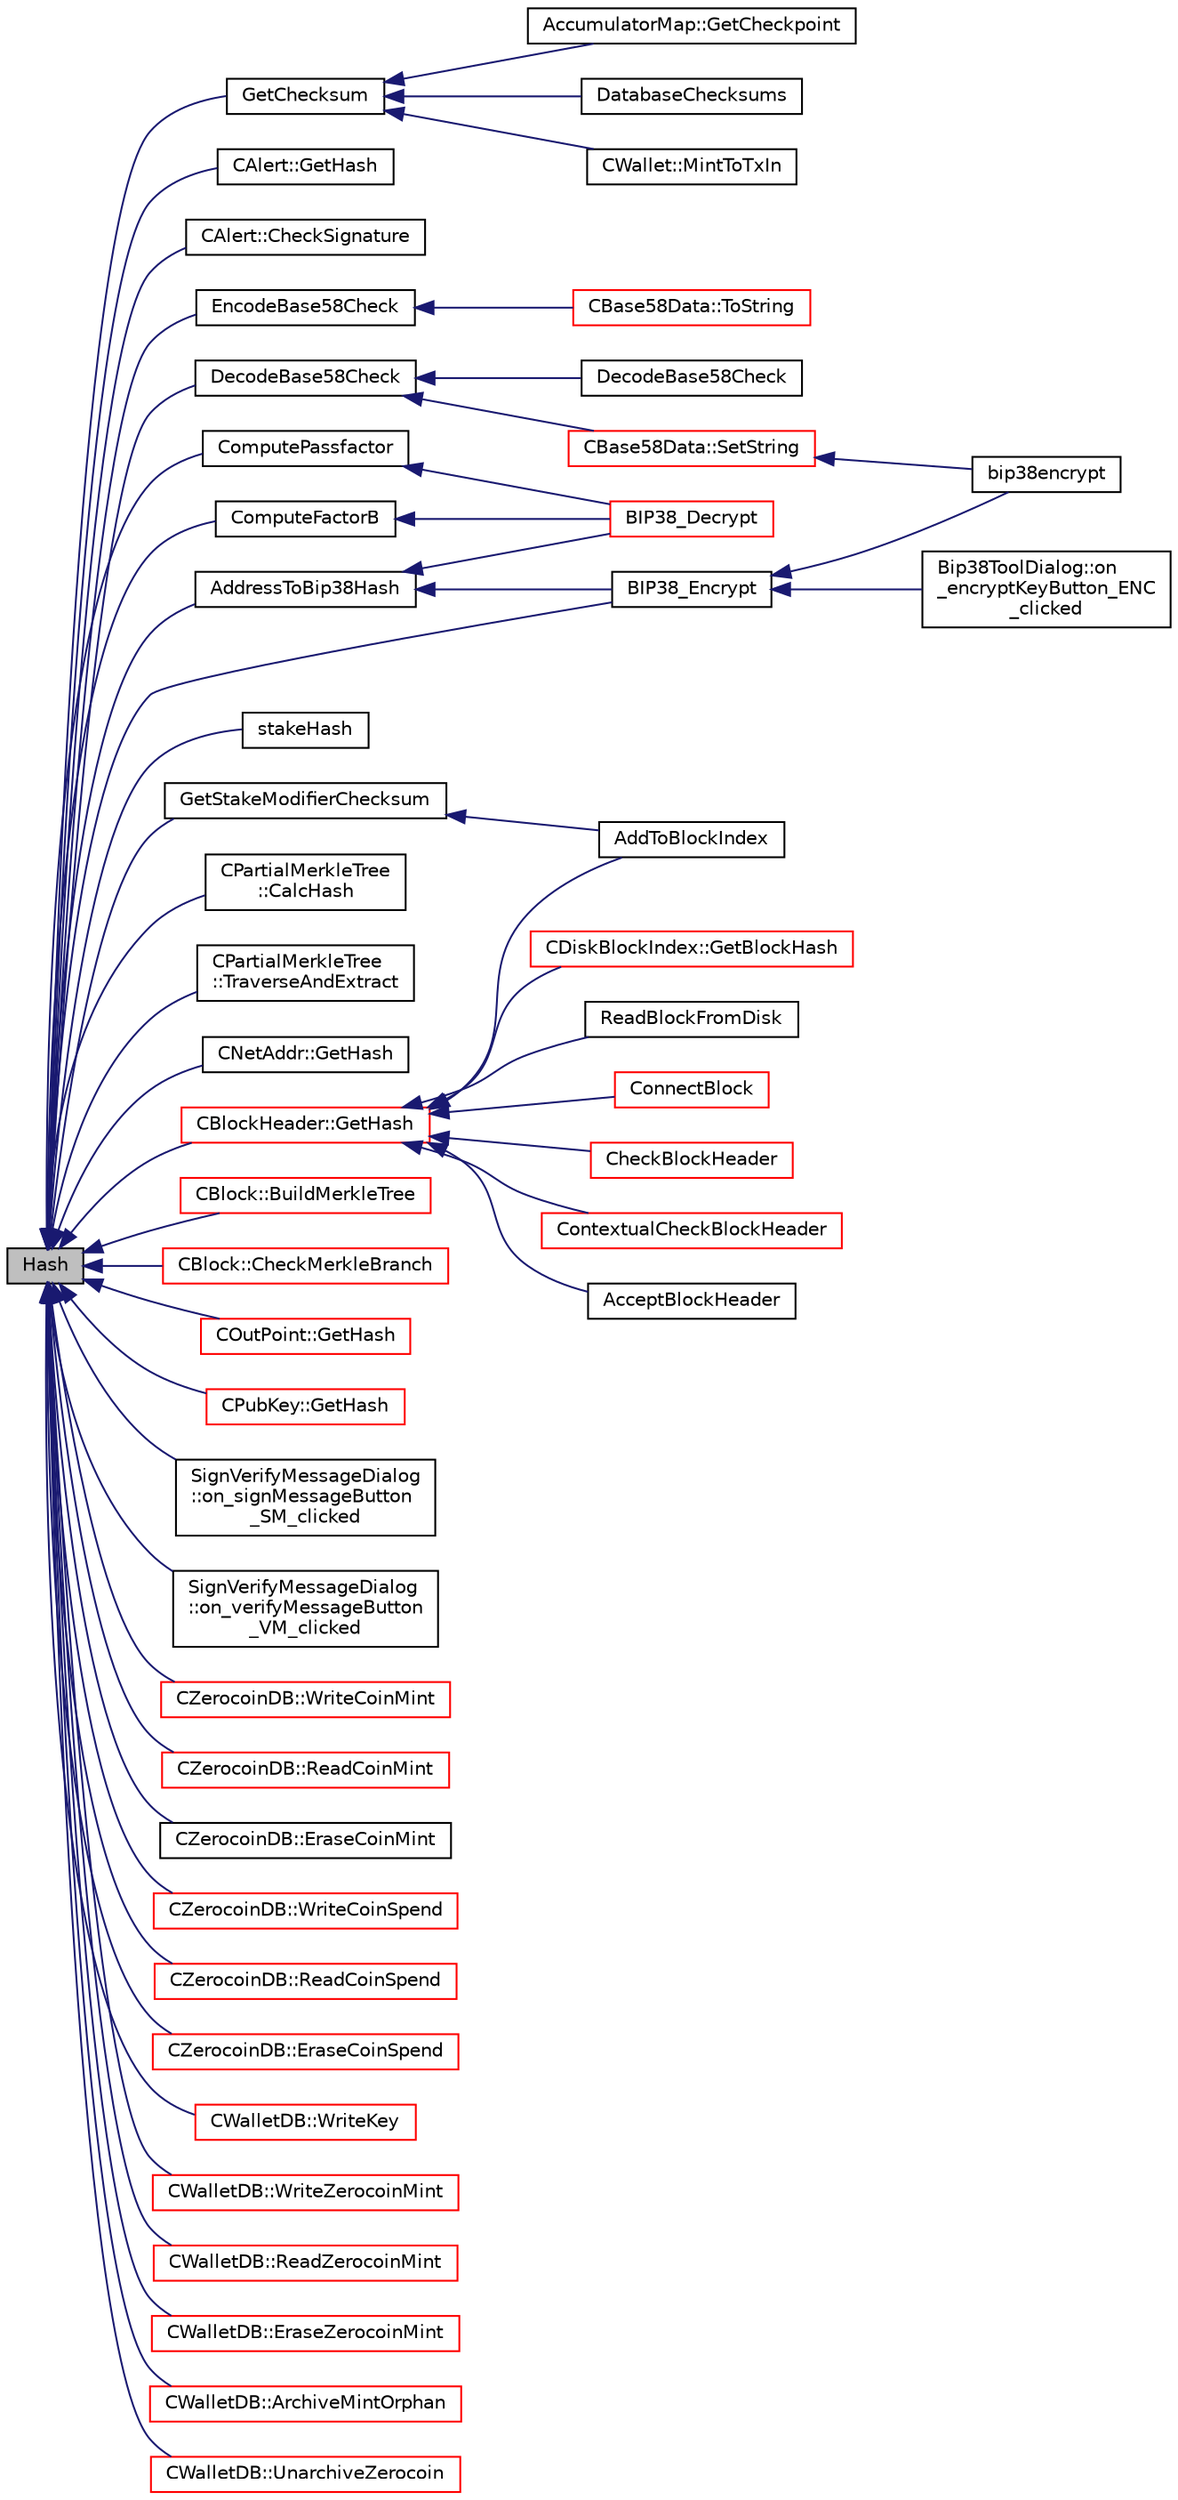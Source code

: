 digraph "Hash"
{
  edge [fontname="Helvetica",fontsize="10",labelfontname="Helvetica",labelfontsize="10"];
  node [fontname="Helvetica",fontsize="10",shape=record];
  rankdir="LR";
  Node7 [label="Hash",height=0.2,width=0.4,color="black", fillcolor="grey75", style="filled", fontcolor="black"];
  Node7 -> Node8 [dir="back",color="midnightblue",fontsize="10",style="solid",fontname="Helvetica"];
  Node8 [label="GetChecksum",height=0.2,width=0.4,color="black", fillcolor="white", style="filled",URL="$accumulators_8h.html#aed00f91e4032e74967411fdee5121d71"];
  Node8 -> Node9 [dir="back",color="midnightblue",fontsize="10",style="solid",fontname="Helvetica"];
  Node9 [label="AccumulatorMap::GetCheckpoint",height=0.2,width=0.4,color="black", fillcolor="white", style="filled",URL="$class_accumulator_map.html#ad5fc3075ad1492f352266a287d8282ef"];
  Node8 -> Node10 [dir="back",color="midnightblue",fontsize="10",style="solid",fontname="Helvetica"];
  Node10 [label="DatabaseChecksums",height=0.2,width=0.4,color="black", fillcolor="white", style="filled",URL="$accumulators_8cpp.html#a6a1c27832edd01320bb4e30718058335"];
  Node8 -> Node11 [dir="back",color="midnightblue",fontsize="10",style="solid",fontname="Helvetica"];
  Node11 [label="CWallet::MintToTxIn",height=0.2,width=0.4,color="black", fillcolor="white", style="filled",URL="$class_c_wallet.html#a5b32d86806615c59f15431f300f0c729"];
  Node7 -> Node12 [dir="back",color="midnightblue",fontsize="10",style="solid",fontname="Helvetica"];
  Node12 [label="CAlert::GetHash",height=0.2,width=0.4,color="black", fillcolor="white", style="filled",URL="$class_c_alert.html#a059c136c9556e5e59a1a4dc39a97366d"];
  Node7 -> Node13 [dir="back",color="midnightblue",fontsize="10",style="solid",fontname="Helvetica"];
  Node13 [label="CAlert::CheckSignature",height=0.2,width=0.4,color="black", fillcolor="white", style="filled",URL="$class_c_alert.html#a862d9fb7ebdfc0483b30862d2a75d527"];
  Node7 -> Node14 [dir="back",color="midnightblue",fontsize="10",style="solid",fontname="Helvetica"];
  Node14 [label="EncodeBase58Check",height=0.2,width=0.4,color="black", fillcolor="white", style="filled",URL="$base58_8h.html#ace9a5807ee51604f33044339f073ec76",tooltip="Encode a byte vector into a base58-encoded string, including checksum. "];
  Node14 -> Node15 [dir="back",color="midnightblue",fontsize="10",style="solid",fontname="Helvetica"];
  Node15 [label="CBase58Data::ToString",height=0.2,width=0.4,color="red", fillcolor="white", style="filled",URL="$class_c_base58_data.html#a7dc91af403ca02694b3247b15604e220"];
  Node7 -> Node40 [dir="back",color="midnightblue",fontsize="10",style="solid",fontname="Helvetica"];
  Node40 [label="DecodeBase58Check",height=0.2,width=0.4,color="black", fillcolor="white", style="filled",URL="$base58_8h.html#ae2dc7ad63e243509e0871ec4a5890678",tooltip="Decode a base58-encoded string (psz) that includes a checksum into a byte vector (vchRet), return true if decoding is successful. "];
  Node40 -> Node41 [dir="back",color="midnightblue",fontsize="10",style="solid",fontname="Helvetica"];
  Node41 [label="DecodeBase58Check",height=0.2,width=0.4,color="black", fillcolor="white", style="filled",URL="$base58_8h.html#a96597527b13547236b99430e6ac195b3",tooltip="Decode a base58-encoded string (str) that includes a checksum into a byte vector (vchRet), return true if decoding is successful. "];
  Node40 -> Node42 [dir="back",color="midnightblue",fontsize="10",style="solid",fontname="Helvetica"];
  Node42 [label="CBase58Data::SetString",height=0.2,width=0.4,color="red", fillcolor="white", style="filled",URL="$class_c_base58_data.html#a250fa3bc97d03c7d87de5485c8b49b57"];
  Node42 -> Node81 [dir="back",color="midnightblue",fontsize="10",style="solid",fontname="Helvetica"];
  Node81 [label="bip38encrypt",height=0.2,width=0.4,color="black", fillcolor="white", style="filled",URL="$rpcdump_8cpp.html#a303f255a7509999ce1e535d5e7bb220d"];
  Node7 -> Node82 [dir="back",color="midnightblue",fontsize="10",style="solid",fontname="Helvetica"];
  Node82 [label="ComputePassfactor",height=0.2,width=0.4,color="black", fillcolor="white", style="filled",URL="$bip38_8h.html#aad5979e1ec2148383177c9b8e6380259"];
  Node82 -> Node83 [dir="back",color="midnightblue",fontsize="10",style="solid",fontname="Helvetica"];
  Node83 [label="BIP38_Decrypt",height=0.2,width=0.4,color="red", fillcolor="white", style="filled",URL="$bip38_8h.html#a3a8abd78d8750c4c7622d7acd3815743"];
  Node7 -> Node86 [dir="back",color="midnightblue",fontsize="10",style="solid",fontname="Helvetica"];
  Node86 [label="ComputeFactorB",height=0.2,width=0.4,color="black", fillcolor="white", style="filled",URL="$bip38_8h.html#a8bc35e88af1f8b98298d2cb1b07e41bb"];
  Node86 -> Node83 [dir="back",color="midnightblue",fontsize="10",style="solid",fontname="Helvetica"];
  Node7 -> Node87 [dir="back",color="midnightblue",fontsize="10",style="solid",fontname="Helvetica"];
  Node87 [label="AddressToBip38Hash",height=0.2,width=0.4,color="black", fillcolor="white", style="filled",URL="$bip38_8h.html#a316d78ad4929a28e63f746aa5da410aa"];
  Node87 -> Node88 [dir="back",color="midnightblue",fontsize="10",style="solid",fontname="Helvetica"];
  Node88 [label="BIP38_Encrypt",height=0.2,width=0.4,color="black", fillcolor="white", style="filled",URL="$bip38_8h.html#a510b9177c784d15ff57c01b12ccfa674"];
  Node88 -> Node89 [dir="back",color="midnightblue",fontsize="10",style="solid",fontname="Helvetica"];
  Node89 [label="Bip38ToolDialog::on\l_encryptKeyButton_ENC\l_clicked",height=0.2,width=0.4,color="black", fillcolor="white", style="filled",URL="$class_bip38_tool_dialog.html#a31cdc41e507628f2cd413e9df57c5770"];
  Node88 -> Node81 [dir="back",color="midnightblue",fontsize="10",style="solid",fontname="Helvetica"];
  Node87 -> Node83 [dir="back",color="midnightblue",fontsize="10",style="solid",fontname="Helvetica"];
  Node7 -> Node88 [dir="back",color="midnightblue",fontsize="10",style="solid",fontname="Helvetica"];
  Node7 -> Node90 [dir="back",color="midnightblue",fontsize="10",style="solid",fontname="Helvetica"];
  Node90 [label="stakeHash",height=0.2,width=0.4,color="black", fillcolor="white", style="filled",URL="$kernel_8h.html#a7a80cea8e1c91816cf29236aa042522a"];
  Node7 -> Node91 [dir="back",color="midnightblue",fontsize="10",style="solid",fontname="Helvetica"];
  Node91 [label="GetStakeModifierChecksum",height=0.2,width=0.4,color="black", fillcolor="white", style="filled",URL="$kernel_8h.html#abe84e84f5454fc09dca2044396daf59d"];
  Node91 -> Node92 [dir="back",color="midnightblue",fontsize="10",style="solid",fontname="Helvetica"];
  Node92 [label="AddToBlockIndex",height=0.2,width=0.4,color="black", fillcolor="white", style="filled",URL="$main_8cpp.html#acfdf6cde860f1f415882d69a562c40ee"];
  Node7 -> Node93 [dir="back",color="midnightblue",fontsize="10",style="solid",fontname="Helvetica"];
  Node93 [label="CPartialMerkleTree\l::CalcHash",height=0.2,width=0.4,color="black", fillcolor="white", style="filled",URL="$class_c_partial_merkle_tree.html#a69e7771f95c498f6a340dcc227abcde4",tooltip="calculate the hash of a node in the merkle tree (at leaf level: the txid&#39;s themselves) ..."];
  Node7 -> Node94 [dir="back",color="midnightblue",fontsize="10",style="solid",fontname="Helvetica"];
  Node94 [label="CPartialMerkleTree\l::TraverseAndExtract",height=0.2,width=0.4,color="black", fillcolor="white", style="filled",URL="$class_c_partial_merkle_tree.html#a3ddbe75a92d93059c30f6e60bacc7054",tooltip="recursive function that traverses tree nodes, consuming the bits and hashes produced by TraverseAndBu..."];
  Node7 -> Node95 [dir="back",color="midnightblue",fontsize="10",style="solid",fontname="Helvetica"];
  Node95 [label="CNetAddr::GetHash",height=0.2,width=0.4,color="black", fillcolor="white", style="filled",URL="$class_c_net_addr.html#a8fae7d32e83e9fbb9ce0216f896133c9"];
  Node7 -> Node96 [dir="back",color="midnightblue",fontsize="10",style="solid",fontname="Helvetica"];
  Node96 [label="CBlockHeader::GetHash",height=0.2,width=0.4,color="red", fillcolor="white", style="filled",URL="$class_c_block_header.html#af0239f86a13f622a826e9eea66b2d7f3"];
  Node96 -> Node97 [dir="back",color="midnightblue",fontsize="10",style="solid",fontname="Helvetica"];
  Node97 [label="CDiskBlockIndex::GetBlockHash",height=0.2,width=0.4,color="red", fillcolor="white", style="filled",URL="$class_c_disk_block_index.html#acc607a9082c558d7301077631b66122b"];
  Node96 -> Node100 [dir="back",color="midnightblue",fontsize="10",style="solid",fontname="Helvetica"];
  Node100 [label="ReadBlockFromDisk",height=0.2,width=0.4,color="black", fillcolor="white", style="filled",URL="$main_8h.html#a445ff051f3b0038c0b19b7e1156c9f95"];
  Node96 -> Node101 [dir="back",color="midnightblue",fontsize="10",style="solid",fontname="Helvetica"];
  Node101 [label="ConnectBlock",height=0.2,width=0.4,color="red", fillcolor="white", style="filled",URL="$main_8h.html#ad4ce8957600f6ee11bbf095226a8e83e",tooltip="Apply the effects of this block (with given index) on the UTXO set represented by coins..."];
  Node96 -> Node92 [dir="back",color="midnightblue",fontsize="10",style="solid",fontname="Helvetica"];
  Node96 -> Node104 [dir="back",color="midnightblue",fontsize="10",style="solid",fontname="Helvetica"];
  Node104 [label="CheckBlockHeader",height=0.2,width=0.4,color="red", fillcolor="white", style="filled",URL="$main_8h.html#a59e2328b990efdf325ec666bc3e64f8a",tooltip="Context-independent validity checks. "];
  Node96 -> Node108 [dir="back",color="midnightblue",fontsize="10",style="solid",fontname="Helvetica"];
  Node108 [label="ContextualCheckBlockHeader",height=0.2,width=0.4,color="red", fillcolor="white", style="filled",URL="$main_8h.html#a0a37117b7eeff320e9b274af636703df",tooltip="Context-dependent validity checks. "];
  Node96 -> Node109 [dir="back",color="midnightblue",fontsize="10",style="solid",fontname="Helvetica"];
  Node109 [label="AcceptBlockHeader",height=0.2,width=0.4,color="black", fillcolor="white", style="filled",URL="$main_8cpp.html#a9d6fdfd379dc523c0cdde6305f6569b0"];
  Node7 -> Node119 [dir="back",color="midnightblue",fontsize="10",style="solid",fontname="Helvetica"];
  Node119 [label="CBlock::BuildMerkleTree",height=0.2,width=0.4,color="red", fillcolor="white", style="filled",URL="$class_c_block.html#aa65a6589dd8d0ce85d966eeb50a0723a"];
  Node7 -> Node122 [dir="back",color="midnightblue",fontsize="10",style="solid",fontname="Helvetica"];
  Node122 [label="CBlock::CheckMerkleBranch",height=0.2,width=0.4,color="red", fillcolor="white", style="filled",URL="$class_c_block.html#a81684cf96f6fb6731c869865b80d1ccd"];
  Node7 -> Node220 [dir="back",color="midnightblue",fontsize="10",style="solid",fontname="Helvetica"];
  Node220 [label="COutPoint::GetHash",height=0.2,width=0.4,color="red", fillcolor="white", style="filled",URL="$class_c_out_point.html#ad27bc2d181d21a921e6811d24203c6bb"];
  Node7 -> Node224 [dir="back",color="midnightblue",fontsize="10",style="solid",fontname="Helvetica"];
  Node224 [label="CPubKey::GetHash",height=0.2,width=0.4,color="red", fillcolor="white", style="filled",URL="$class_c_pub_key.html#ab1aaa3f6085a3e9bc034d3e1269d870d",tooltip="Get the 256-bit hash of this public key. "];
  Node7 -> Node243 [dir="back",color="midnightblue",fontsize="10",style="solid",fontname="Helvetica"];
  Node243 [label="SignVerifyMessageDialog\l::on_signMessageButton\l_SM_clicked",height=0.2,width=0.4,color="black", fillcolor="white", style="filled",URL="$class_sign_verify_message_dialog.html#a2ef91b4ace68d63ab1c1d3cc6c13b5f9"];
  Node7 -> Node259 [dir="back",color="midnightblue",fontsize="10",style="solid",fontname="Helvetica"];
  Node259 [label="SignVerifyMessageDialog\l::on_verifyMessageButton\l_VM_clicked",height=0.2,width=0.4,color="black", fillcolor="white", style="filled",URL="$class_sign_verify_message_dialog.html#ae37dec200b27f23c409221511447ae1e"];
  Node7 -> Node260 [dir="back",color="midnightblue",fontsize="10",style="solid",fontname="Helvetica"];
  Node260 [label="CZerocoinDB::WriteCoinMint",height=0.2,width=0.4,color="red", fillcolor="white", style="filled",URL="$class_c_zerocoin_d_b.html#a58b78fd953536c0ad59e5193bcffabe7"];
  Node7 -> Node262 [dir="back",color="midnightblue",fontsize="10",style="solid",fontname="Helvetica"];
  Node262 [label="CZerocoinDB::ReadCoinMint",height=0.2,width=0.4,color="red", fillcolor="white", style="filled",URL="$class_c_zerocoin_d_b.html#a90b0f4aecbbbe57b1b9cad6e1c37ec15"];
  Node7 -> Node271 [dir="back",color="midnightblue",fontsize="10",style="solid",fontname="Helvetica"];
  Node271 [label="CZerocoinDB::EraseCoinMint",height=0.2,width=0.4,color="black", fillcolor="white", style="filled",URL="$class_c_zerocoin_d_b.html#acdef7b13610bd8f4ad5f4a3d5b314e33"];
  Node7 -> Node272 [dir="back",color="midnightblue",fontsize="10",style="solid",fontname="Helvetica"];
  Node272 [label="CZerocoinDB::WriteCoinSpend",height=0.2,width=0.4,color="red", fillcolor="white", style="filled",URL="$class_c_zerocoin_d_b.html#a8beb2643c918d7493f0fa3f773781b21"];
  Node7 -> Node274 [dir="back",color="midnightblue",fontsize="10",style="solid",fontname="Helvetica"];
  Node274 [label="CZerocoinDB::ReadCoinSpend",height=0.2,width=0.4,color="red", fillcolor="white", style="filled",URL="$class_c_zerocoin_d_b.html#abd5c1b53d5ed33d4196010e51e2b8cbb"];
  Node7 -> Node277 [dir="back",color="midnightblue",fontsize="10",style="solid",fontname="Helvetica"];
  Node277 [label="CZerocoinDB::EraseCoinSpend",height=0.2,width=0.4,color="red", fillcolor="white", style="filled",URL="$class_c_zerocoin_d_b.html#ae370638a6807897728027a73e46fa090"];
  Node7 -> Node284 [dir="back",color="midnightblue",fontsize="10",style="solid",fontname="Helvetica"];
  Node284 [label="CWalletDB::WriteKey",height=0.2,width=0.4,color="red", fillcolor="white", style="filled",URL="$class_c_wallet_d_b.html#a7ebef5e0c7f604aa2159ba96d527e3a2"];
  Node7 -> Node285 [dir="back",color="midnightblue",fontsize="10",style="solid",fontname="Helvetica"];
  Node285 [label="CWalletDB::WriteZerocoinMint",height=0.2,width=0.4,color="red", fillcolor="white", style="filled",URL="$class_c_wallet_d_b.html#a2464550fd457eb078a44077e5b416e9a"];
  Node7 -> Node286 [dir="back",color="midnightblue",fontsize="10",style="solid",fontname="Helvetica"];
  Node286 [label="CWalletDB::ReadZerocoinMint",height=0.2,width=0.4,color="red", fillcolor="white", style="filled",URL="$class_c_wallet_d_b.html#a04e3ab47dad300153ec8acef739e311d"];
  Node7 -> Node287 [dir="back",color="midnightblue",fontsize="10",style="solid",fontname="Helvetica"];
  Node287 [label="CWalletDB::EraseZerocoinMint",height=0.2,width=0.4,color="red", fillcolor="white", style="filled",URL="$class_c_wallet_d_b.html#a50277c729cfe9c74ada9348940555ca7"];
  Node7 -> Node288 [dir="back",color="midnightblue",fontsize="10",style="solid",fontname="Helvetica"];
  Node288 [label="CWalletDB::ArchiveMintOrphan",height=0.2,width=0.4,color="red", fillcolor="white", style="filled",URL="$class_c_wallet_d_b.html#a77aae06150b1eef721d471a454666df0"];
  Node7 -> Node289 [dir="back",color="midnightblue",fontsize="10",style="solid",fontname="Helvetica"];
  Node289 [label="CWalletDB::UnarchiveZerocoin",height=0.2,width=0.4,color="red", fillcolor="white", style="filled",URL="$class_c_wallet_d_b.html#a14f4aec1c9be3a6961f5c22b020395f5"];
}
